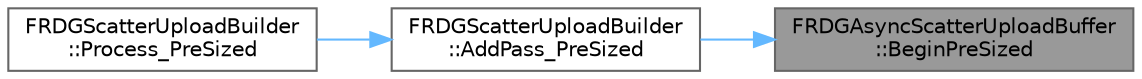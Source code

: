 digraph "FRDGAsyncScatterUploadBuffer::BeginPreSized"
{
 // INTERACTIVE_SVG=YES
 // LATEX_PDF_SIZE
  bgcolor="transparent";
  edge [fontname=Helvetica,fontsize=10,labelfontname=Helvetica,labelfontsize=10];
  node [fontname=Helvetica,fontsize=10,shape=box,height=0.2,width=0.4];
  rankdir="RL";
  Node1 [id="Node000001",label="FRDGAsyncScatterUploadBuffer\l::BeginPreSized",height=0.2,width=0.4,color="gray40", fillcolor="grey60", style="filled", fontcolor="black",tooltip="Init with presized num scatters, expecting each to be set at a later point."];
  Node1 -> Node2 [id="edge1_Node000001_Node000002",dir="back",color="steelblue1",style="solid",tooltip=" "];
  Node2 [id="Node000002",label="FRDGScatterUploadBuilder\l::AddPass_PreSized",height=0.2,width=0.4,color="grey40", fillcolor="white", style="filled",URL="$dd/d50/classFRDGScatterUploadBuilder.html#a08fadce7acc2ac19e0a3a39d75822b72",tooltip="Init with presized num scatters, expecting each to be set at a later point."];
  Node2 -> Node3 [id="edge2_Node000002_Node000003",dir="back",color="steelblue1",style="solid",tooltip=" "];
  Node3 [id="Node000003",label="FRDGScatterUploadBuilder\l::Process_PreSized",height=0.2,width=0.4,color="grey40", fillcolor="white", style="filled",URL="$dd/d50/classFRDGScatterUploadBuilder.html#aa65ca3669a932d65211de051a05dfb3d",tooltip=" "];
}
